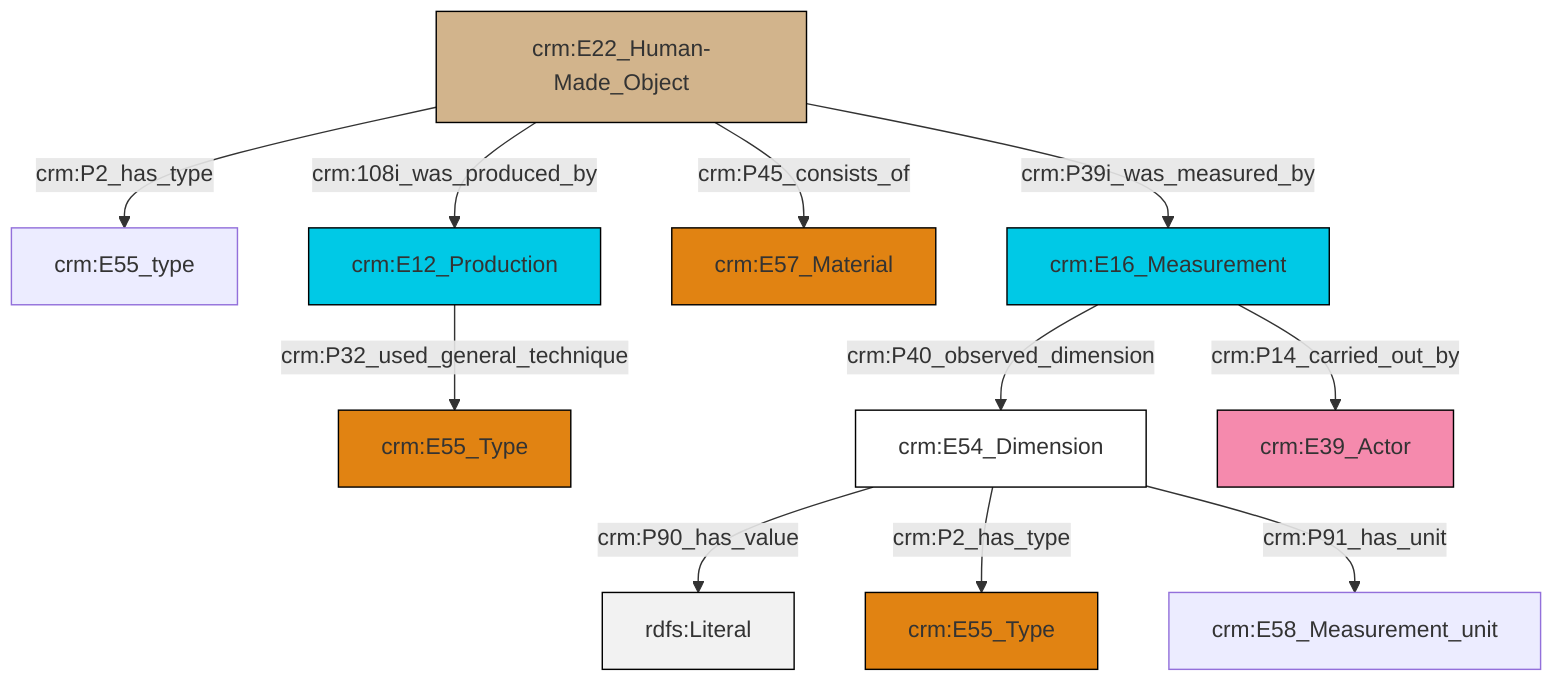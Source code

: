 graph TD
classDef Literal fill:#f2f2f2,stroke:#000000;
classDef CRM_Entity fill:#FFFFFF,stroke:#000000;
classDef Temporal_Entity fill:#00C9E6, stroke:#000000;
classDef Type fill:#E18312, stroke:#000000;
classDef Time-Span fill:#2C9C91, stroke:#000000;
classDef Appellation fill:#FFEB7F, stroke:#000000;
classDef Place fill:#008836, stroke:#000000;
classDef Persistent_Item fill:#B266B2, stroke:#000000;
classDef Conceptual_Object fill:#FFD700, stroke:#000000;
classDef Physical_Thing fill:#D2B48C, stroke:#000000;
classDef Actor fill:#f58aad, stroke:#000000;
classDef PC_Classes fill:#4ce600, stroke:#000000;
classDef Multi fill:#cccccc,stroke:#000000;

4["crm:E54_Dimension"]:::CRM_Entity -->|crm:P90_has_value| 5[rdfs:Literal]:::Literal
6["crm:E16_Measurement"]:::Temporal_Entity -->|crm:P40_observed_dimension| 4["crm:E54_Dimension"]:::CRM_Entity
7["crm:E22_Human-Made_Object"]:::Physical_Thing -->|crm:P2_has_type| 2["crm:E55_type"]:::Default
4["crm:E54_Dimension"]:::CRM_Entity -->|crm:P2_has_type| 8["crm:E55_Type"]:::Type
7["crm:E22_Human-Made_Object"]:::Physical_Thing -->|crm:P45_consists_of| 14["crm:E57_Material"]:::Type
4["crm:E54_Dimension"]:::CRM_Entity -->|crm:P91_has_unit| 10["crm:E58_Measurement_unit"]:::Default
6["crm:E16_Measurement"]:::Temporal_Entity -->|crm:P14_carried_out_by| 12["crm:E39_Actor"]:::Actor
7["crm:E22_Human-Made_Object"]:::Physical_Thing -->|crm:108i_was_produced_by| 15["crm:E12_Production"]:::Temporal_Entity
15["crm:E12_Production"]:::Temporal_Entity -->|crm:P32_used_general_technique| 0["crm:E55_Type"]:::Type
7["crm:E22_Human-Made_Object"]:::Physical_Thing -->|crm:P39i_was_measured_by| 6["crm:E16_Measurement"]:::Temporal_Entity